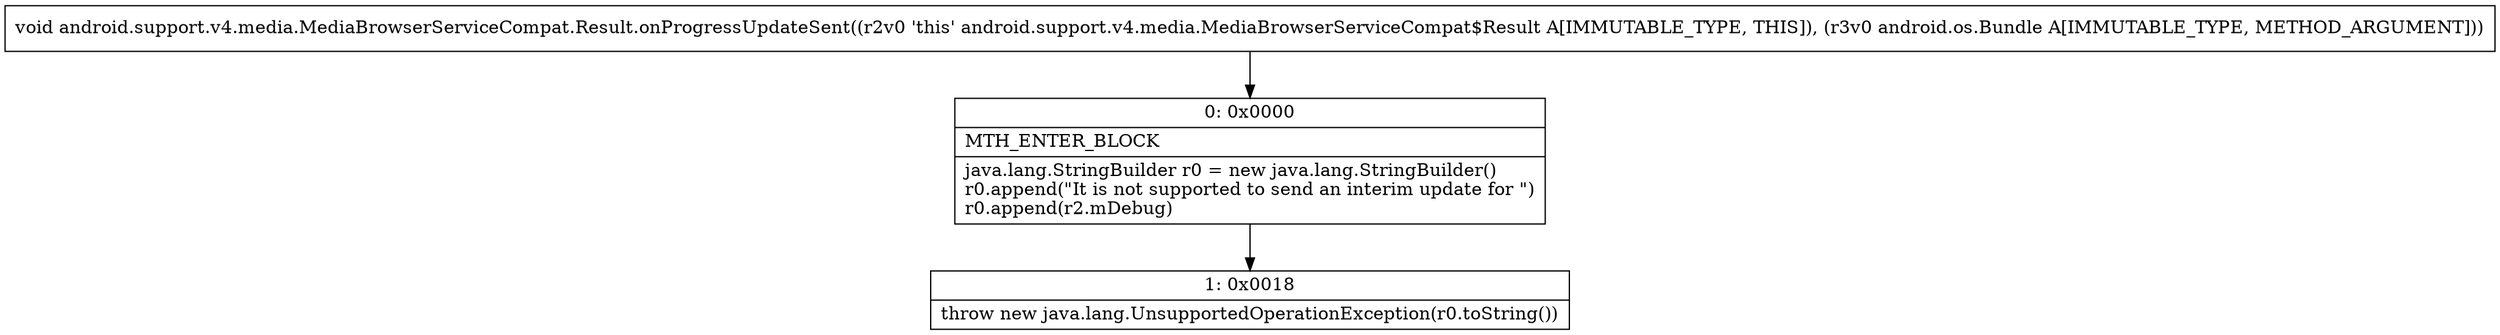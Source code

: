 digraph "CFG forandroid.support.v4.media.MediaBrowserServiceCompat.Result.onProgressUpdateSent(Landroid\/os\/Bundle;)V" {
Node_0 [shape=record,label="{0\:\ 0x0000|MTH_ENTER_BLOCK\l|java.lang.StringBuilder r0 = new java.lang.StringBuilder()\lr0.append(\"It is not supported to send an interim update for \")\lr0.append(r2.mDebug)\l}"];
Node_1 [shape=record,label="{1\:\ 0x0018|throw new java.lang.UnsupportedOperationException(r0.toString())\l}"];
MethodNode[shape=record,label="{void android.support.v4.media.MediaBrowserServiceCompat.Result.onProgressUpdateSent((r2v0 'this' android.support.v4.media.MediaBrowserServiceCompat$Result A[IMMUTABLE_TYPE, THIS]), (r3v0 android.os.Bundle A[IMMUTABLE_TYPE, METHOD_ARGUMENT])) }"];
MethodNode -> Node_0;
Node_0 -> Node_1;
}

